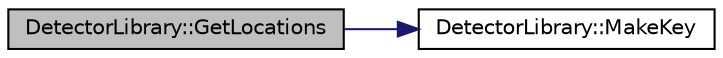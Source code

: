 digraph "DetectorLibrary::GetLocations"
{
  edge [fontname="Helvetica",fontsize="10",labelfontname="Helvetica",labelfontsize="10"];
  node [fontname="Helvetica",fontsize="10",shape=record];
  rankdir="LR";
  Node1 [label="DetectorLibrary::GetLocations",height=0.2,width=0.4,color="black", fillcolor="grey75", style="filled", fontcolor="black"];
  Node1 -> Node2 [color="midnightblue",fontsize="10",style="solid",fontname="Helvetica"];
  Node2 [label="DetectorLibrary::MakeKey",height=0.2,width=0.4,color="black", fillcolor="white", style="filled",URL="$dc/dbe/class_detector_library.html#a0377dece8d7189ce24cb15358302cdb4"];
}
